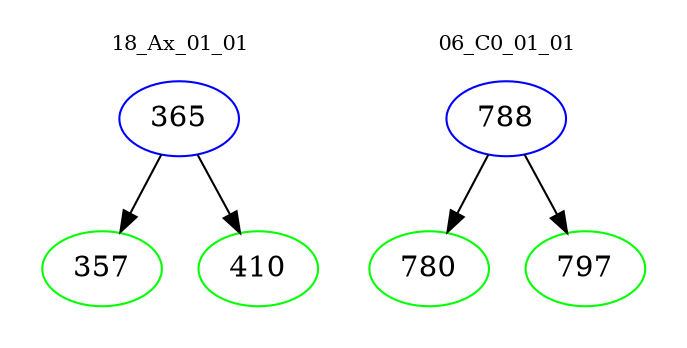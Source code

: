 digraph{
subgraph cluster_0 {
color = white
label = "18_Ax_01_01";
fontsize=10;
T0_365 [label="365", color="blue"]
T0_365 -> T0_357 [color="black"]
T0_357 [label="357", color="green"]
T0_365 -> T0_410 [color="black"]
T0_410 [label="410", color="green"]
}
subgraph cluster_1 {
color = white
label = "06_C0_01_01";
fontsize=10;
T1_788 [label="788", color="blue"]
T1_788 -> T1_780 [color="black"]
T1_780 [label="780", color="green"]
T1_788 -> T1_797 [color="black"]
T1_797 [label="797", color="green"]
}
}
